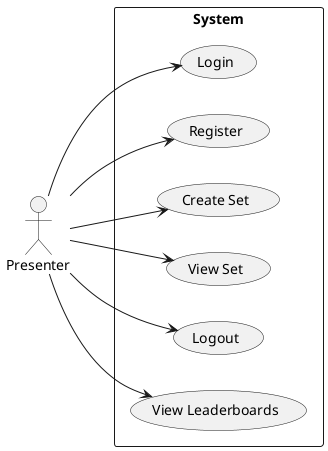 @startuml presenter
left to right direction
actor Presenter
rectangle "System" as system {
    (Login)
    (Register)
    (Create Set)
    (View Set)
    (Logout)
    (View Leaderboards)
}
Presenter --> (Login)
Presenter --> (Register)
Presenter --> (Create Set)
Presenter --> (View Set)
Presenter --> (Logout)
Presenter --> (View Leaderboards)
@enduml
